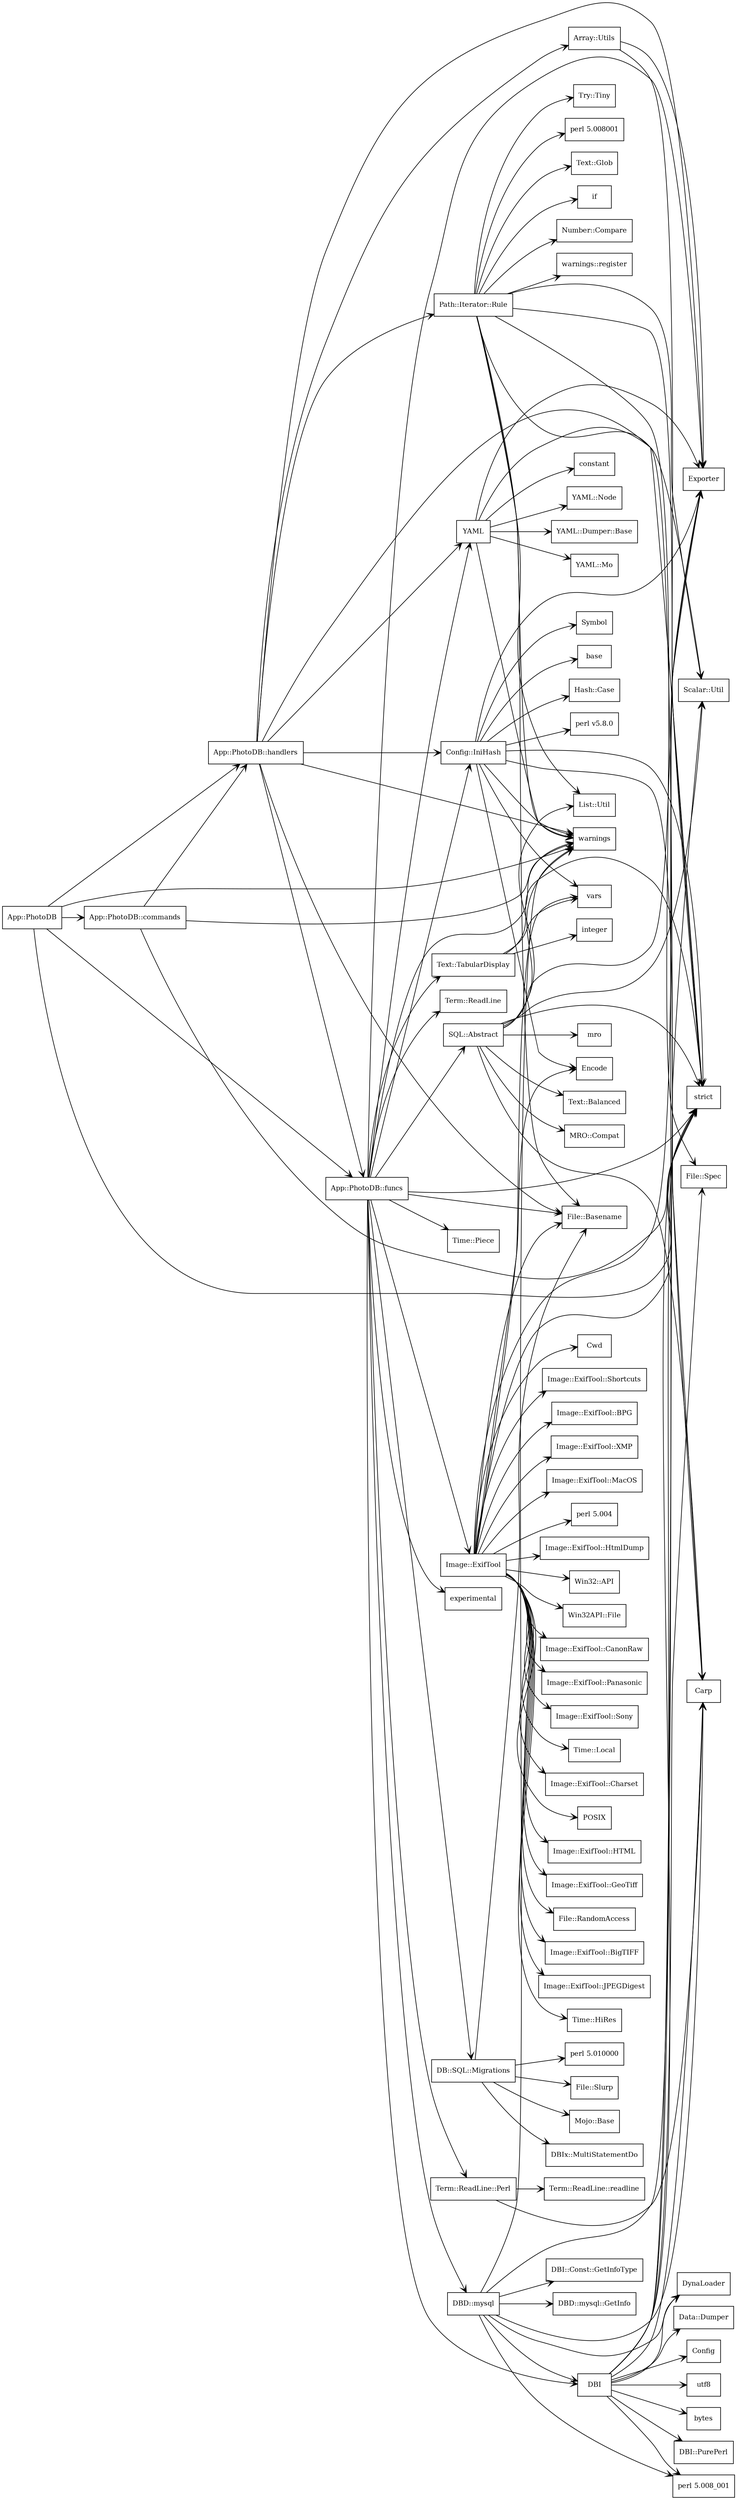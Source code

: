 digraph GRAPH_0 {

  // Generated by Graph::Easy 0.76 at Fri Apr 12 16:21:50 2019

  edge [ arrowhead=open ];
  graph [ rankdir=LR ];
  node [
    fillcolor=white,
    fontsize=11,
    shape=box,
    style=filled ];

  "App::PhotoDB" -> "App::PhotoDB::commands" [ color="#000000" ]
  "App::PhotoDB" -> "App::PhotoDB::funcs" [ color="#000000" ]
  "App::PhotoDB" -> warnings [ color="#000000" ]
  "App::PhotoDB" -> "App::PhotoDB::handlers" [ color="#000000" ]
  "App::PhotoDB" -> "strict" [ color="#000000" ]
  "App::PhotoDB::handlers" -> "App::PhotoDB::funcs" [ color="#000000" ]
  "App::PhotoDB::handlers" -> warnings [ color="#000000" ]
  "App::PhotoDB::handlers" -> "Array::Utils" [ color="#000000" ]
  "App::PhotoDB::handlers" -> Exporter [ color="#000000" ]
  "App::PhotoDB::handlers" -> "File::Basename" [ color="#000000" ]
  "App::PhotoDB::handlers" -> "Config::IniHash" [ color="#000000" ]
  "App::PhotoDB::handlers" -> YAML [ color="#000000" ]
  "App::PhotoDB::handlers" -> "Path::Iterator::Rule" [ color="#000000" ]
  "App::PhotoDB::handlers" -> "strict" [ color="#000000" ]
  "App::PhotoDB::funcs" -> "Term::ReadLine" [ color="#000000" ]
  "App::PhotoDB::funcs" -> DBI [ color="#000000" ]
  "App::PhotoDB::funcs" -> "DB::SQL::Migrations" [ color="#000000" ]
  "App::PhotoDB::funcs" -> "DBD::mysql" [ color="#000000" ]
  "App::PhotoDB::funcs" -> "SQL::Abstract" [ color="#000000" ]
  "App::PhotoDB::funcs" -> warnings [ color="#000000" ]
  "App::PhotoDB::funcs" -> "Text::TabularDisplay" [ color="#000000" ]
  "App::PhotoDB::funcs" -> "Time::Piece" [ color="#000000" ]
  "App::PhotoDB::funcs" -> "Image::ExifTool" [ color="#000000" ]
  "App::PhotoDB::funcs" -> "Term::ReadLine::Perl" [ color="#000000" ]
  "App::PhotoDB::funcs" -> experimental [ color="#000000" ]
  "App::PhotoDB::funcs" -> Exporter [ color="#000000" ]
  "App::PhotoDB::funcs" -> "File::Basename" [ color="#000000" ]
  "App::PhotoDB::funcs" -> "Config::IniHash" [ color="#000000" ]
  "App::PhotoDB::funcs" -> YAML [ color="#000000" ]
  "App::PhotoDB::funcs" -> "strict" [ color="#000000" ]
  "App::PhotoDB::commands" -> warnings [ color="#000000" ]
  "App::PhotoDB::commands" -> "App::PhotoDB::handlers" [ color="#000000" ]
  "App::PhotoDB::commands" -> "strict" [ color="#000000" ]
  "Path::Iterator::Rule" -> "Try::Tiny" [ color="#000000" ]
  "Path::Iterator::Rule" -> "perl 5.008001" [ color="#000000" ]
  "Path::Iterator::Rule" -> "Text::Glob" [ color="#000000" ]
  "Path::Iterator::Rule" -> Carp [ color="#000000" ]
  "Path::Iterator::Rule" -> "Scalar::Util" [ color="#000000" ]
  "Path::Iterator::Rule" -> if [ color="#000000" ]
  "Path::Iterator::Rule" -> "File::Spec" [ color="#000000" ]
  "Path::Iterator::Rule" -> "Number::Compare" [ color="#000000" ]
  "Path::Iterator::Rule" -> "List::Util" [ color="#000000" ]
  "Path::Iterator::Rule" -> "warnings::register" [ color="#000000" ]
  "Path::Iterator::Rule" -> warnings [ color="#000000" ]
  "Path::Iterator::Rule" -> "File::Basename" [ color="#000000" ]
  "Path::Iterator::Rule" -> "strict" [ color="#000000" ]
  YAML -> constant [ color="#000000" ]
  YAML -> "YAML::Node" [ color="#000000" ]
  YAML -> "YAML::Dumper::Base" [ color="#000000" ]
  YAML -> "YAML::Mo" [ color="#000000" ]
  YAML -> "Scalar::Util" [ color="#000000" ]
  YAML -> warnings [ color="#000000" ]
  YAML -> Exporter [ color="#000000" ]
  "Config::IniHash" -> base [ color="#000000" ]
  "Config::IniHash" -> "Hash::Case" [ color="#000000" ]
  "Config::IniHash" -> "perl v5.8.0" [ color="#000000" ]
  "Config::IniHash" -> vars [ color="#000000" ]
  "Config::IniHash" -> Carp [ color="#000000" ]
  "Config::IniHash" -> warnings [ color="#000000" ]
  "Config::IniHash" -> Exporter [ color="#000000" ]
  "Config::IniHash" -> Encode [ color="#000000" ]
  "Config::IniHash" -> Symbol [ color="#000000" ]
  "Config::IniHash" -> "strict" [ color="#000000" ]
  "Array::Utils" -> Exporter [ color="#000000" ]
  "Array::Utils" -> "strict" [ color="#000000" ]
  "Term::ReadLine::Perl" -> Carp [ color="#000000" ]
  "Term::ReadLine::Perl" -> "Term::ReadLine::readline" [ color="#000000" ]
  "Image::ExifTool" -> vars [ color="#000000" ]
  "Image::ExifTool" -> Exporter [ color="#000000" ]
  "Image::ExifTool" -> "File::Basename" [ color="#000000" ]
  "Image::ExifTool" -> "Image::ExifTool::HtmlDump" [ color="#000000" ]
  "Image::ExifTool" -> "Win32::API" [ color="#000000" ]
  "Image::ExifTool" -> "Win32API::File" [ color="#000000" ]
  "Image::ExifTool" -> "Image::ExifTool::CanonRaw" [ color="#000000" ]
  "Image::ExifTool" -> "Image::ExifTool::Panasonic" [ color="#000000" ]
  "Image::ExifTool" -> "Image::ExifTool::Sony" [ color="#000000" ]
  "Image::ExifTool" -> "Time::Local" [ color="#000000" ]
  "Image::ExifTool" -> "Image::ExifTool::Charset" [ color="#000000" ]
  "Image::ExifTool" -> "Image::ExifTool::HTML" [ color="#000000" ]
  "Image::ExifTool" -> "Image::ExifTool::GeoTiff" [ color="#000000" ]
  "Image::ExifTool" -> "File::RandomAccess" [ color="#000000" ]
  "Image::ExifTool" -> "Image::ExifTool::BigTIFF" [ color="#000000" ]
  "Image::ExifTool" -> "Image::ExifTool::JPEGDigest" [ color="#000000" ]
  "Image::ExifTool" -> POSIX [ color="#000000" ]
  "Image::ExifTool" -> "Time::HiRes" [ color="#000000" ]
  "Image::ExifTool" -> Cwd [ color="#000000" ]
  "Image::ExifTool" -> "Image::ExifTool::Shortcuts" [ color="#000000" ]
  "Image::ExifTool" -> "Image::ExifTool::BPG" [ color="#000000" ]
  "Image::ExifTool" -> "Image::ExifTool::XMP" [ color="#000000" ]
  "Image::ExifTool" -> "Image::ExifTool::MacOS" [ color="#000000" ]
  "Image::ExifTool" -> "perl 5.004" [ color="#000000" ]
  "Image::ExifTool" -> Encode [ color="#000000" ]
  "Image::ExifTool" -> "strict" [ color="#000000" ]
  "Text::TabularDisplay" -> vars [ color="#000000" ]
  "Text::TabularDisplay" -> integer [ color="#000000" ]
  "Text::TabularDisplay" -> "strict" [ color="#000000" ]
  "SQL::Abstract" -> Carp [ color="#000000" ]
  "SQL::Abstract" -> "Scalar::Util" [ color="#000000" ]
  "SQL::Abstract" -> "List::Util" [ color="#000000" ]
  "SQL::Abstract" -> warnings [ color="#000000" ]
  "SQL::Abstract" -> Exporter [ color="#000000" ]
  "SQL::Abstract" -> "Text::Balanced" [ color="#000000" ]
  "SQL::Abstract" -> "MRO::Compat" [ color="#000000" ]
  "SQL::Abstract" -> mro [ color="#000000" ]
  "SQL::Abstract" -> "strict" [ color="#000000" ]
  "DBD::mysql" -> Carp [ color="#000000" ]
  "DBD::mysql" -> DBI [ color="#000000" ]
  "DBD::mysql" -> warnings [ color="#000000" ]
  "DBD::mysql" -> "DBI::Const::GetInfoType" [ color="#000000" ]
  "DBD::mysql" -> "perl 5.008_001" [ color="#000000" ]
  "DBD::mysql" -> "DBD::mysql::GetInfo" [ color="#000000" ]
  "DBD::mysql" -> DynaLoader [ color="#000000" ]
  "DBD::mysql" -> "strict" [ color="#000000" ]
  "DB::SQL::Migrations" -> "perl 5.010000" [ color="#000000" ]
  "DB::SQL::Migrations" -> "Mojo::Base" [ color="#000000" ]
  "DB::SQL::Migrations" -> "File::Slurp" [ color="#000000" ]
  "DB::SQL::Migrations" -> "DBIx::MultiStatementDo" [ color="#000000" ]
  "DB::SQL::Migrations" -> "File::Basename" [ color="#000000" ]
  DBI -> Carp [ color="#000000" ]
  DBI -> "Scalar::Util" [ color="#000000" ]
  DBI -> "File::Spec" [ color="#000000" ]
  DBI -> bytes [ color="#000000" ]
  DBI -> "DBI::PurePerl" [ color="#000000" ]
  DBI -> "Data::Dumper" [ color="#000000" ]
  DBI -> Exporter [ color="#000000" ]
  DBI -> Config [ color="#000000" ]
  DBI -> "utf8" [ color="#000000" ]
  DBI -> "perl 5.008_001" [ color="#000000" ]
  DBI -> DynaLoader [ color="#000000" ]
  DBI -> "strict" [ color="#000000" ]

}
